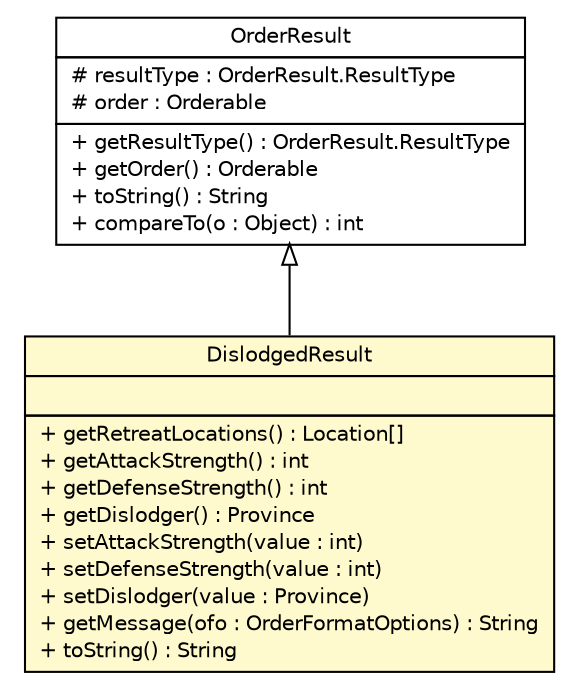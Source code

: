 #!/usr/local/bin/dot
#
# Class diagram 
# Generated by UMLGraph version 5.2 (http://www.umlgraph.org/)
#

digraph G {
	edge [fontname="Helvetica",fontsize=10,labelfontname="Helvetica",labelfontsize=10];
	node [fontname="Helvetica",fontsize=10,shape=plaintext];
	nodesep=0.25;
	ranksep=0.5;
	// dip.order.result.DislodgedResult
	c4839 [label=<<table title="dip.order.result.DislodgedResult" border="0" cellborder="1" cellspacing="0" cellpadding="2" port="p" bgcolor="lemonChiffon" href="./DislodgedResult.html">
		<tr><td><table border="0" cellspacing="0" cellpadding="1">
<tr><td align="center" balign="center"> DislodgedResult </td></tr>
		</table></td></tr>
		<tr><td><table border="0" cellspacing="0" cellpadding="1">
<tr><td align="left" balign="left">  </td></tr>
		</table></td></tr>
		<tr><td><table border="0" cellspacing="0" cellpadding="1">
<tr><td align="left" balign="left"> + getRetreatLocations() : Location[] </td></tr>
<tr><td align="left" balign="left"> + getAttackStrength() : int </td></tr>
<tr><td align="left" balign="left"> + getDefenseStrength() : int </td></tr>
<tr><td align="left" balign="left"> + getDislodger() : Province </td></tr>
<tr><td align="left" balign="left"> + setAttackStrength(value : int) </td></tr>
<tr><td align="left" balign="left"> + setDefenseStrength(value : int) </td></tr>
<tr><td align="left" balign="left"> + setDislodger(value : Province) </td></tr>
<tr><td align="left" balign="left"> + getMessage(ofo : OrderFormatOptions) : String </td></tr>
<tr><td align="left" balign="left"> + toString() : String </td></tr>
		</table></td></tr>
		</table>>, fontname="Helvetica", fontcolor="black", fontsize=10.0];
	// dip.order.result.OrderResult
	c4845 [label=<<table title="dip.order.result.OrderResult" border="0" cellborder="1" cellspacing="0" cellpadding="2" port="p" href="./OrderResult.html">
		<tr><td><table border="0" cellspacing="0" cellpadding="1">
<tr><td align="center" balign="center"> OrderResult </td></tr>
		</table></td></tr>
		<tr><td><table border="0" cellspacing="0" cellpadding="1">
<tr><td align="left" balign="left"> # resultType : OrderResult.ResultType </td></tr>
<tr><td align="left" balign="left"> # order : Orderable </td></tr>
		</table></td></tr>
		<tr><td><table border="0" cellspacing="0" cellpadding="1">
<tr><td align="left" balign="left"> + getResultType() : OrderResult.ResultType </td></tr>
<tr><td align="left" balign="left"> + getOrder() : Orderable </td></tr>
<tr><td align="left" balign="left"> + toString() : String </td></tr>
<tr><td align="left" balign="left"> + compareTo(o : Object) : int </td></tr>
		</table></td></tr>
		</table>>, fontname="Helvetica", fontcolor="black", fontsize=10.0];
	//dip.order.result.DislodgedResult extends dip.order.result.OrderResult
	c4845:p -> c4839:p [dir=back,arrowtail=empty];
}


